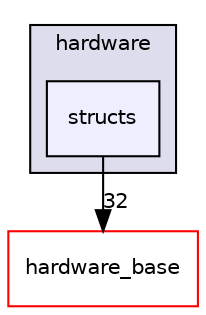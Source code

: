 digraph "hardware_structs/include/hardware/structs" {
  compound=true
  node [ fontsize="10", fontname="Helvetica"];
  edge [ labelfontsize="10", labelfontname="Helvetica"];
  subgraph clusterdir_743a91b1378b9beef9c08fe2eb385263 {
    graph [ bgcolor="#ddddee", pencolor="black", label="hardware" fontname="Helvetica", fontsize="10", URL="dir_743a91b1378b9beef9c08fe2eb385263.html"]
  dir_cd5293f86fedcf0df6f7a00f329833cc [shape=box, label="structs", style="filled", fillcolor="#eeeeff", pencolor="black", URL="dir_cd5293f86fedcf0df6f7a00f329833cc.html"];
  }
  dir_c6c7f251ebac20a0f78c139a1ca1c75c [shape=box label="hardware_base" fillcolor="white" style="filled" color="red" URL="dir_c6c7f251ebac20a0f78c139a1ca1c75c.html"];
  dir_cd5293f86fedcf0df6f7a00f329833cc->dir_c6c7f251ebac20a0f78c139a1ca1c75c [headlabel="32", labeldistance=1.5 headhref="dir_000053_000059.html"];
}
